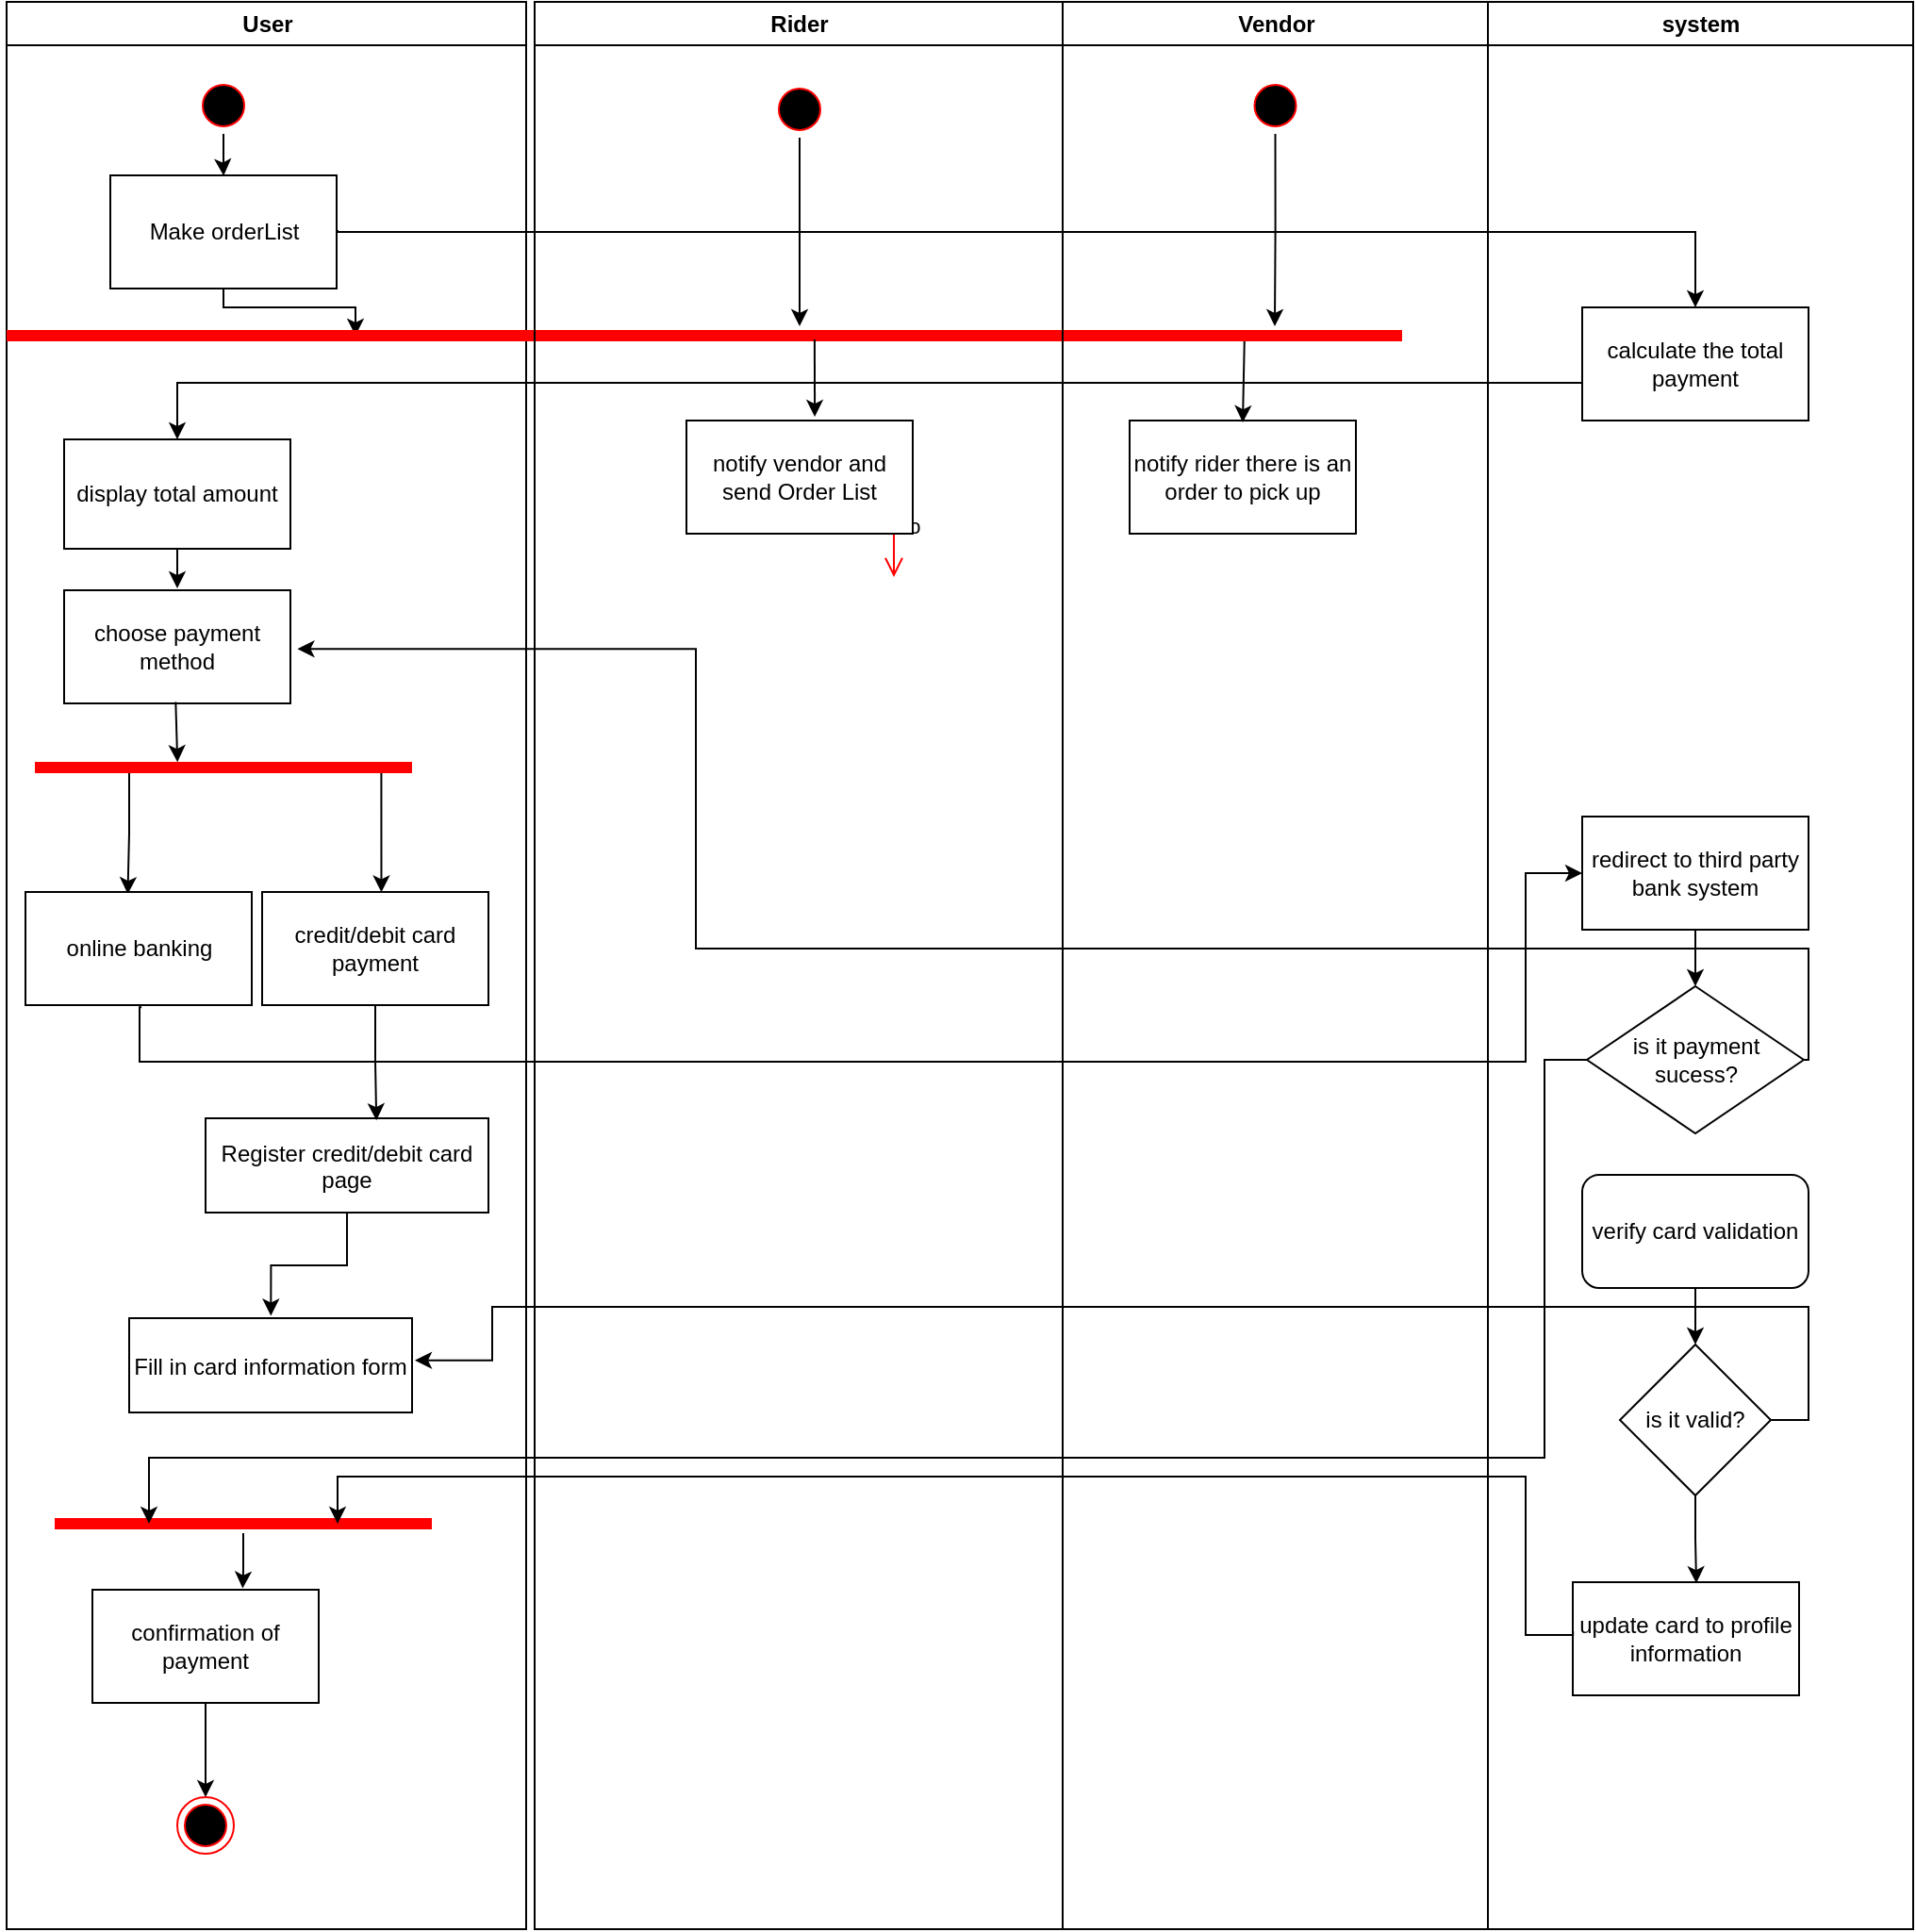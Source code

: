 <mxfile version="20.7.3" type="github">
  <diagram name="Page-1" id="e7e014a7-5840-1c2e-5031-d8a46d1fe8dd">
    <mxGraphModel dx="1393" dy="804" grid="1" gridSize="10" guides="1" tooltips="1" connect="1" arrows="1" fold="1" page="1" pageScale="1" pageWidth="1169" pageHeight="826" background="none" math="0" shadow="0">
      <root>
        <mxCell id="0" />
        <mxCell id="1" parent="0" />
        <mxCell id="2" value="User" style="swimlane;whiteSpace=wrap" parent="1" vertex="1">
          <mxGeometry x="164.5" y="128" width="275.5" height="1022" as="geometry" />
        </mxCell>
        <mxCell id="BsI_QTeGxYSLv_yCxzYX-128" style="edgeStyle=orthogonalEdgeStyle;rounded=0;orthogonalLoop=1;jettySize=auto;html=1;entryX=0.501;entryY=0.003;entryDx=0;entryDy=0;entryPerimeter=0;fillColor=#CC0000;" edge="1" parent="2" source="5" target="BsI_QTeGxYSLv_yCxzYX-48">
          <mxGeometry relative="1" as="geometry" />
        </mxCell>
        <mxCell id="5" value="" style="ellipse;shape=startState;fillColor=#000000;strokeColor=#ff0000;" parent="2" vertex="1">
          <mxGeometry x="100" y="40" width="30" height="30" as="geometry" />
        </mxCell>
        <mxCell id="11" value="" style="endArrow=open;strokeColor=#FF0000;endFill=1;rounded=0" parent="2" target="10" edge="1">
          <mxGeometry relative="1" as="geometry">
            <mxPoint x="130.5" y="270" as="sourcePoint" />
          </mxGeometry>
        </mxCell>
        <mxCell id="BsI_QTeGxYSLv_yCxzYX-127" style="edgeStyle=orthogonalEdgeStyle;rounded=0;orthogonalLoop=1;jettySize=auto;html=1;entryX=0.25;entryY=0.5;entryDx=0;entryDy=0;entryPerimeter=0;fillColor=#CC0000;" edge="1" parent="2" source="BsI_QTeGxYSLv_yCxzYX-48" target="BsI_QTeGxYSLv_yCxzYX-71">
          <mxGeometry relative="1" as="geometry">
            <Array as="points">
              <mxPoint x="115" y="162" />
              <mxPoint x="185" y="162" />
            </Array>
          </mxGeometry>
        </mxCell>
        <mxCell id="BsI_QTeGxYSLv_yCxzYX-48" value="Make orderList" style="rounded=0;whiteSpace=wrap;html=1;" vertex="1" parent="2">
          <mxGeometry x="55" y="92" width="120" height="60" as="geometry" />
        </mxCell>
        <mxCell id="BsI_QTeGxYSLv_yCxzYX-82" value="" style="edgeStyle=orthogonalEdgeStyle;rounded=0;orthogonalLoop=1;jettySize=auto;html=1;fillColor=#CC0000;entryX=0.5;entryY=-0.017;entryDx=0;entryDy=0;entryPerimeter=0;" edge="1" parent="2" source="BsI_QTeGxYSLv_yCxzYX-50" target="BsI_QTeGxYSLv_yCxzYX-51">
          <mxGeometry relative="1" as="geometry" />
        </mxCell>
        <mxCell id="BsI_QTeGxYSLv_yCxzYX-50" value="display total amount" style="rounded=0;whiteSpace=wrap;html=1;" vertex="1" parent="2">
          <mxGeometry x="30.5" y="232" width="120" height="58" as="geometry" />
        </mxCell>
        <mxCell id="BsI_QTeGxYSLv_yCxzYX-51" value="choose payment method" style="rounded=0;whiteSpace=wrap;html=1;" vertex="1" parent="2">
          <mxGeometry x="30.5" y="312" width="120" height="60" as="geometry" />
        </mxCell>
        <mxCell id="BsI_QTeGxYSLv_yCxzYX-98" style="edgeStyle=orthogonalEdgeStyle;rounded=0;orthogonalLoop=1;jettySize=auto;html=1;entryX=0.501;entryY=-0.025;entryDx=0;entryDy=0;entryPerimeter=0;fillColor=#CC0000;" edge="1" parent="2" source="7" target="BsI_QTeGxYSLv_yCxzYX-57">
          <mxGeometry relative="1" as="geometry" />
        </mxCell>
        <mxCell id="7" value="Register credit/debit card&#xa;page" style="" parent="2" vertex="1">
          <mxGeometry x="105.5" y="592" width="150" height="50" as="geometry" />
        </mxCell>
        <mxCell id="BsI_QTeGxYSLv_yCxzYX-57" value="Fill in card information form" style="" vertex="1" parent="2">
          <mxGeometry x="65" y="698" width="150" height="50" as="geometry" />
        </mxCell>
        <mxCell id="BsI_QTeGxYSLv_yCxzYX-126" style="edgeStyle=orthogonalEdgeStyle;rounded=0;orthogonalLoop=1;jettySize=auto;html=1;entryX=0.5;entryY=0;entryDx=0;entryDy=0;fillColor=#CC0000;" edge="1" parent="2" source="BsI_QTeGxYSLv_yCxzYX-61" target="BsI_QTeGxYSLv_yCxzYX-125">
          <mxGeometry relative="1" as="geometry" />
        </mxCell>
        <mxCell id="BsI_QTeGxYSLv_yCxzYX-61" value="confirmation of payment" style="rounded=0;whiteSpace=wrap;html=1;" vertex="1" parent="2">
          <mxGeometry x="45.5" y="842" width="120" height="60" as="geometry" />
        </mxCell>
        <mxCell id="BsI_QTeGxYSLv_yCxzYX-71" value="" style="shape=line;html=1;strokeWidth=6;strokeColor=#ff0000;" vertex="1" parent="2">
          <mxGeometry y="172" width="740" height="10" as="geometry" />
        </mxCell>
        <mxCell id="BsI_QTeGxYSLv_yCxzYX-91" style="edgeStyle=orthogonalEdgeStyle;rounded=0;orthogonalLoop=1;jettySize=auto;html=1;exitX=0.25;exitY=0.5;exitDx=0;exitDy=0;exitPerimeter=0;entryX=0.452;entryY=0.018;entryDx=0;entryDy=0;entryPerimeter=0;fillColor=#CC0000;" edge="1" parent="2" source="BsI_QTeGxYSLv_yCxzYX-85" target="BsI_QTeGxYSLv_yCxzYX-87">
          <mxGeometry relative="1" as="geometry" />
        </mxCell>
        <mxCell id="BsI_QTeGxYSLv_yCxzYX-93" style="edgeStyle=orthogonalEdgeStyle;rounded=0;orthogonalLoop=1;jettySize=auto;html=1;entryX=0.527;entryY=0.003;entryDx=0;entryDy=0;entryPerimeter=0;fillColor=#CC0000;exitX=0.905;exitY=0.478;exitDx=0;exitDy=0;exitPerimeter=0;" edge="1" parent="2" source="BsI_QTeGxYSLv_yCxzYX-85" target="BsI_QTeGxYSLv_yCxzYX-88">
          <mxGeometry relative="1" as="geometry">
            <Array as="points">
              <mxPoint x="199" y="406" />
            </Array>
          </mxGeometry>
        </mxCell>
        <mxCell id="BsI_QTeGxYSLv_yCxzYX-85" value="" style="shape=line;html=1;strokeWidth=6;strokeColor=#ff0000;" vertex="1" parent="2">
          <mxGeometry x="15" y="402" width="200" height="8" as="geometry" />
        </mxCell>
        <mxCell id="BsI_QTeGxYSLv_yCxzYX-87" value="online banking" style="rounded=0;whiteSpace=wrap;html=1;" vertex="1" parent="2">
          <mxGeometry x="10" y="472" width="120" height="60" as="geometry" />
        </mxCell>
        <mxCell id="BsI_QTeGxYSLv_yCxzYX-96" style="edgeStyle=orthogonalEdgeStyle;rounded=0;orthogonalLoop=1;jettySize=auto;html=1;entryX=0.604;entryY=0.022;entryDx=0;entryDy=0;entryPerimeter=0;fillColor=#CC0000;" edge="1" parent="2" source="BsI_QTeGxYSLv_yCxzYX-88" target="7">
          <mxGeometry relative="1" as="geometry" />
        </mxCell>
        <mxCell id="BsI_QTeGxYSLv_yCxzYX-88" value="credit/debit card payment" style="rounded=0;whiteSpace=wrap;html=1;" vertex="1" parent="2">
          <mxGeometry x="135.5" y="472" width="120" height="60" as="geometry" />
        </mxCell>
        <mxCell id="BsI_QTeGxYSLv_yCxzYX-103" style="edgeStyle=orthogonalEdgeStyle;rounded=0;orthogonalLoop=1;jettySize=auto;html=1;fillColor=#CC0000;entryX=0.378;entryY=0.137;entryDx=0;entryDy=0;entryPerimeter=0;exitX=0.493;exitY=0.988;exitDx=0;exitDy=0;exitPerimeter=0;" edge="1" parent="2" source="BsI_QTeGxYSLv_yCxzYX-51" target="BsI_QTeGxYSLv_yCxzYX-85">
          <mxGeometry relative="1" as="geometry">
            <mxPoint x="90.5" y="382" as="targetPoint" />
            <mxPoint x="90.5" y="372" as="sourcePoint" />
          </mxGeometry>
        </mxCell>
        <mxCell id="BsI_QTeGxYSLv_yCxzYX-122" style="edgeStyle=orthogonalEdgeStyle;rounded=0;orthogonalLoop=1;jettySize=auto;html=1;entryX=0.664;entryY=-0.012;entryDx=0;entryDy=0;entryPerimeter=0;fillColor=#CC0000;" edge="1" parent="2" source="BsI_QTeGxYSLv_yCxzYX-117" target="BsI_QTeGxYSLv_yCxzYX-61">
          <mxGeometry relative="1" as="geometry" />
        </mxCell>
        <mxCell id="BsI_QTeGxYSLv_yCxzYX-117" value="" style="shape=line;html=1;strokeWidth=6;strokeColor=#ff0000;" vertex="1" parent="2">
          <mxGeometry x="25.5" y="802" width="200" height="10" as="geometry" />
        </mxCell>
        <mxCell id="BsI_QTeGxYSLv_yCxzYX-125" value="" style="ellipse;html=1;shape=endState;fillColor=#000000;strokeColor=#ff0000;" vertex="1" parent="2">
          <mxGeometry x="90.5" y="952" width="30" height="30" as="geometry" />
        </mxCell>
        <mxCell id="3" value="Rider" style="swimlane;whiteSpace=wrap" parent="1" vertex="1">
          <mxGeometry x="444.5" y="128" width="280" height="1022" as="geometry" />
        </mxCell>
        <mxCell id="23" value="no" style="edgeStyle=elbowEdgeStyle;elbow=horizontal;align=left;verticalAlign=top;endArrow=open;endSize=8;strokeColor=#FF0000;endFill=1;rounded=0" parent="3" target="30" edge="1">
          <mxGeometry x="-1" relative="1" as="geometry">
            <mxPoint x="190" y="305" as="targetPoint" />
            <mxPoint x="190.5" y="264.75" as="sourcePoint" />
          </mxGeometry>
        </mxCell>
        <mxCell id="24" value="" style="endArrow=open;strokeColor=#FF0000;endFill=1;rounded=0" parent="3" target="21" edge="1">
          <mxGeometry relative="1" as="geometry">
            <mxPoint x="130" y="245" as="sourcePoint" />
          </mxGeometry>
        </mxCell>
        <mxCell id="BsI_QTeGxYSLv_yCxzYX-62" value="notify vendor and send Order List" style="rounded=0;whiteSpace=wrap;html=1;" vertex="1" parent="3">
          <mxGeometry x="80.5" y="222" width="120" height="60" as="geometry" />
        </mxCell>
        <mxCell id="BsI_QTeGxYSLv_yCxzYX-130" value="" style="ellipse;shape=startState;fillColor=#000000;strokeColor=#ff0000;" vertex="1" parent="3">
          <mxGeometry x="125.5" y="42" width="30" height="30" as="geometry" />
        </mxCell>
        <mxCell id="4" value="Vendor" style="swimlane;whiteSpace=wrap" parent="1" vertex="1">
          <mxGeometry x="724.5" y="128" width="225.5" height="1022" as="geometry" />
        </mxCell>
        <mxCell id="BsI_QTeGxYSLv_yCxzYX-68" value="notify rider there is an order to pick up" style="rounded=0;whiteSpace=wrap;html=1;" vertex="1" parent="4">
          <mxGeometry x="35.5" y="222" width="120" height="60" as="geometry" />
        </mxCell>
        <mxCell id="BsI_QTeGxYSLv_yCxzYX-131" value="" style="ellipse;shape=startState;fillColor=#000000;strokeColor=#ff0000;" vertex="1" parent="4">
          <mxGeometry x="97.75" y="40" width="30" height="30" as="geometry" />
        </mxCell>
        <mxCell id="BsI_QTeGxYSLv_yCxzYX-41" value="system" style="swimlane;whiteSpace=wrap" vertex="1" parent="1">
          <mxGeometry x="950" y="128" width="225.5" height="1022" as="geometry" />
        </mxCell>
        <mxCell id="BsI_QTeGxYSLv_yCxzYX-49" value="calculate the total payment" style="rounded=0;whiteSpace=wrap;html=1;" vertex="1" parent="BsI_QTeGxYSLv_yCxzYX-41">
          <mxGeometry x="50" y="162" width="120" height="60" as="geometry" />
        </mxCell>
        <mxCell id="BsI_QTeGxYSLv_yCxzYX-110" style="edgeStyle=orthogonalEdgeStyle;rounded=0;orthogonalLoop=1;jettySize=auto;html=1;entryX=0.5;entryY=0;entryDx=0;entryDy=0;fillColor=#CC0000;" edge="1" parent="BsI_QTeGxYSLv_yCxzYX-41" source="BsI_QTeGxYSLv_yCxzYX-55" target="BsI_QTeGxYSLv_yCxzYX-109">
          <mxGeometry relative="1" as="geometry" />
        </mxCell>
        <mxCell id="BsI_QTeGxYSLv_yCxzYX-55" value="redirect to third party bank system" style="rounded=0;whiteSpace=wrap;html=1;" vertex="1" parent="BsI_QTeGxYSLv_yCxzYX-41">
          <mxGeometry x="50" y="432" width="120" height="60" as="geometry" />
        </mxCell>
        <mxCell id="BsI_QTeGxYSLv_yCxzYX-114" style="edgeStyle=orthogonalEdgeStyle;rounded=0;orthogonalLoop=1;jettySize=auto;html=1;entryX=0.546;entryY=0.009;entryDx=0;entryDy=0;entryPerimeter=0;fillColor=#CC0000;" edge="1" parent="BsI_QTeGxYSLv_yCxzYX-41" source="BsI_QTeGxYSLv_yCxzYX-59" target="BsI_QTeGxYSLv_yCxzYX-60">
          <mxGeometry relative="1" as="geometry" />
        </mxCell>
        <mxCell id="BsI_QTeGxYSLv_yCxzYX-59" value="is it valid?" style="rhombus;whiteSpace=wrap;html=1;" vertex="1" parent="BsI_QTeGxYSLv_yCxzYX-41">
          <mxGeometry x="70" y="712" width="80" height="80" as="geometry" />
        </mxCell>
        <mxCell id="BsI_QTeGxYSLv_yCxzYX-60" value="update card to profile information" style="rounded=0;whiteSpace=wrap;html=1;" vertex="1" parent="BsI_QTeGxYSLv_yCxzYX-41">
          <mxGeometry x="45" y="838" width="120" height="60" as="geometry" />
        </mxCell>
        <mxCell id="BsI_QTeGxYSLv_yCxzYX-105" style="edgeStyle=orthogonalEdgeStyle;rounded=0;orthogonalLoop=1;jettySize=auto;html=1;entryX=0.5;entryY=0;entryDx=0;entryDy=0;fillColor=#CC0000;" edge="1" parent="BsI_QTeGxYSLv_yCxzYX-41" source="BsI_QTeGxYSLv_yCxzYX-47" target="BsI_QTeGxYSLv_yCxzYX-59">
          <mxGeometry relative="1" as="geometry" />
        </mxCell>
        <mxCell id="BsI_QTeGxYSLv_yCxzYX-47" value="verify card validation" style="rounded=1;whiteSpace=wrap;html=1;" vertex="1" parent="BsI_QTeGxYSLv_yCxzYX-41">
          <mxGeometry x="50" y="622" width="120" height="60" as="geometry" />
        </mxCell>
        <mxCell id="BsI_QTeGxYSLv_yCxzYX-109" value="is it payment sucess?" style="rhombus;whiteSpace=wrap;html=1;" vertex="1" parent="BsI_QTeGxYSLv_yCxzYX-41">
          <mxGeometry x="52.5" y="522" width="115" height="78" as="geometry" />
        </mxCell>
        <mxCell id="BsI_QTeGxYSLv_yCxzYX-69" style="edgeStyle=orthogonalEdgeStyle;rounded=0;orthogonalLoop=1;jettySize=auto;html=1;exitX=1.004;exitY=0.483;exitDx=0;exitDy=0;exitPerimeter=0;" edge="1" parent="1" source="BsI_QTeGxYSLv_yCxzYX-48" target="BsI_QTeGxYSLv_yCxzYX-49">
          <mxGeometry relative="1" as="geometry">
            <mxPoint x="370" y="250" as="sourcePoint" />
            <Array as="points">
              <mxPoint x="340" y="250" />
              <mxPoint x="1060" y="250" />
            </Array>
          </mxGeometry>
        </mxCell>
        <mxCell id="BsI_QTeGxYSLv_yCxzYX-70" style="edgeStyle=orthogonalEdgeStyle;rounded=0;orthogonalLoop=1;jettySize=auto;html=1;exitX=0.5;exitY=1;exitDx=0;exitDy=0;entryX=0.5;entryY=0;entryDx=0;entryDy=0;entryPerimeter=0;" edge="1" parent="1" source="BsI_QTeGxYSLv_yCxzYX-49" target="BsI_QTeGxYSLv_yCxzYX-50">
          <mxGeometry relative="1" as="geometry">
            <mxPoint x="255" y="360" as="targetPoint" />
            <Array as="points">
              <mxPoint x="1000" y="350" />
              <mxPoint x="1000" y="330" />
              <mxPoint x="255" y="330" />
            </Array>
          </mxGeometry>
        </mxCell>
        <mxCell id="BsI_QTeGxYSLv_yCxzYX-78" value="" style="edgeStyle=none;orthogonalLoop=1;jettySize=auto;html=1;rounded=0;fillColor=#CC0000;entryX=0.567;entryY=-0.033;entryDx=0;entryDy=0;entryPerimeter=0;exitX=0.579;exitY=0.7;exitDx=0;exitDy=0;exitPerimeter=0;" edge="1" parent="1" source="BsI_QTeGxYSLv_yCxzYX-71" target="BsI_QTeGxYSLv_yCxzYX-62">
          <mxGeometry width="80" relative="1" as="geometry">
            <mxPoint x="595" y="308" as="sourcePoint" />
            <mxPoint x="594.96" y="382.02" as="targetPoint" />
            <Array as="points" />
          </mxGeometry>
        </mxCell>
        <mxCell id="BsI_QTeGxYSLv_yCxzYX-79" value="" style="edgeStyle=none;orthogonalLoop=1;jettySize=auto;html=1;rounded=0;entryX=0.5;entryY=0.017;entryDx=0;entryDy=0;entryPerimeter=0;fillColor=#CC0000;exitX=0.887;exitY=0.8;exitDx=0;exitDy=0;exitPerimeter=0;" edge="1" parent="1" source="BsI_QTeGxYSLv_yCxzYX-71" target="BsI_QTeGxYSLv_yCxzYX-68">
          <mxGeometry width="80" relative="1" as="geometry">
            <mxPoint x="605" y="318" as="sourcePoint" />
            <mxPoint x="604.96" y="392.02" as="targetPoint" />
            <Array as="points" />
          </mxGeometry>
        </mxCell>
        <mxCell id="BsI_QTeGxYSLv_yCxzYX-108" style="edgeStyle=orthogonalEdgeStyle;rounded=0;orthogonalLoop=1;jettySize=auto;html=1;entryX=0;entryY=0.5;entryDx=0;entryDy=0;fillColor=#CC0000;exitX=0.513;exitY=1.018;exitDx=0;exitDy=0;exitPerimeter=0;" edge="1" parent="1" source="BsI_QTeGxYSLv_yCxzYX-87" target="BsI_QTeGxYSLv_yCxzYX-55">
          <mxGeometry relative="1" as="geometry">
            <mxPoint x="235" y="680" as="sourcePoint" />
            <Array as="points">
              <mxPoint x="235" y="661" />
              <mxPoint x="235" y="690" />
              <mxPoint x="970" y="690" />
              <mxPoint x="970" y="590" />
            </Array>
          </mxGeometry>
        </mxCell>
        <mxCell id="BsI_QTeGxYSLv_yCxzYX-113" style="edgeStyle=orthogonalEdgeStyle;rounded=0;orthogonalLoop=1;jettySize=auto;html=1;fillColor=#CC0000;entryX=1.031;entryY=0.518;entryDx=0;entryDy=0;entryPerimeter=0;" edge="1" parent="1" source="BsI_QTeGxYSLv_yCxzYX-109" target="BsI_QTeGxYSLv_yCxzYX-51">
          <mxGeometry relative="1" as="geometry">
            <mxPoint x="1150" y="480" as="targetPoint" />
            <Array as="points">
              <mxPoint x="1120" y="689" />
              <mxPoint x="1120" y="630" />
              <mxPoint x="530" y="630" />
              <mxPoint x="530" y="471" />
            </Array>
          </mxGeometry>
        </mxCell>
        <mxCell id="BsI_QTeGxYSLv_yCxzYX-120" style="edgeStyle=orthogonalEdgeStyle;rounded=0;orthogonalLoop=1;jettySize=auto;html=1;exitX=0;exitY=0.5;exitDx=0;exitDy=0;entryX=0.25;entryY=0.5;entryDx=0;entryDy=0;entryPerimeter=0;fillColor=#CC0000;" edge="1" parent="1" source="BsI_QTeGxYSLv_yCxzYX-109" target="BsI_QTeGxYSLv_yCxzYX-117">
          <mxGeometry relative="1" as="geometry">
            <Array as="points">
              <mxPoint x="980" y="689" />
              <mxPoint x="980" y="900" />
              <mxPoint x="240" y="900" />
            </Array>
          </mxGeometry>
        </mxCell>
        <mxCell id="BsI_QTeGxYSLv_yCxzYX-121" style="edgeStyle=orthogonalEdgeStyle;rounded=0;orthogonalLoop=1;jettySize=auto;html=1;entryX=0.75;entryY=0.5;entryDx=0;entryDy=0;entryPerimeter=0;fillColor=#CC0000;exitX=0.001;exitY=0.433;exitDx=0;exitDy=0;exitPerimeter=0;" edge="1" parent="1" source="BsI_QTeGxYSLv_yCxzYX-60" target="BsI_QTeGxYSLv_yCxzYX-117">
          <mxGeometry relative="1" as="geometry">
            <Array as="points">
              <mxPoint x="995" y="994" />
              <mxPoint x="970" y="994" />
              <mxPoint x="970" y="910" />
              <mxPoint x="340" y="910" />
            </Array>
          </mxGeometry>
        </mxCell>
        <mxCell id="BsI_QTeGxYSLv_yCxzYX-124" style="edgeStyle=orthogonalEdgeStyle;rounded=0;orthogonalLoop=1;jettySize=auto;html=1;entryX=1.01;entryY=0.447;entryDx=0;entryDy=0;entryPerimeter=0;fillColor=#CC0000;exitX=1;exitY=0.5;exitDx=0;exitDy=0;" edge="1" parent="1" source="BsI_QTeGxYSLv_yCxzYX-59" target="BsI_QTeGxYSLv_yCxzYX-57">
          <mxGeometry relative="1" as="geometry">
            <mxPoint x="1120" y="830" as="sourcePoint" />
            <Array as="points">
              <mxPoint x="1120" y="880" />
              <mxPoint x="1120" y="820" />
              <mxPoint x="422" y="820" />
            </Array>
          </mxGeometry>
        </mxCell>
        <mxCell id="BsI_QTeGxYSLv_yCxzYX-132" style="edgeStyle=orthogonalEdgeStyle;rounded=0;orthogonalLoop=1;jettySize=auto;html=1;fillColor=#CC0000;" edge="1" parent="1" source="BsI_QTeGxYSLv_yCxzYX-130">
          <mxGeometry relative="1" as="geometry">
            <mxPoint x="585" y="300" as="targetPoint" />
          </mxGeometry>
        </mxCell>
        <mxCell id="BsI_QTeGxYSLv_yCxzYX-133" style="edgeStyle=orthogonalEdgeStyle;rounded=0;orthogonalLoop=1;jettySize=auto;html=1;exitX=0.5;exitY=1;exitDx=0;exitDy=0;fillColor=#CC0000;" edge="1" parent="1" source="BsI_QTeGxYSLv_yCxzYX-131">
          <mxGeometry relative="1" as="geometry">
            <mxPoint x="837" y="300" as="targetPoint" />
          </mxGeometry>
        </mxCell>
      </root>
    </mxGraphModel>
  </diagram>
</mxfile>
